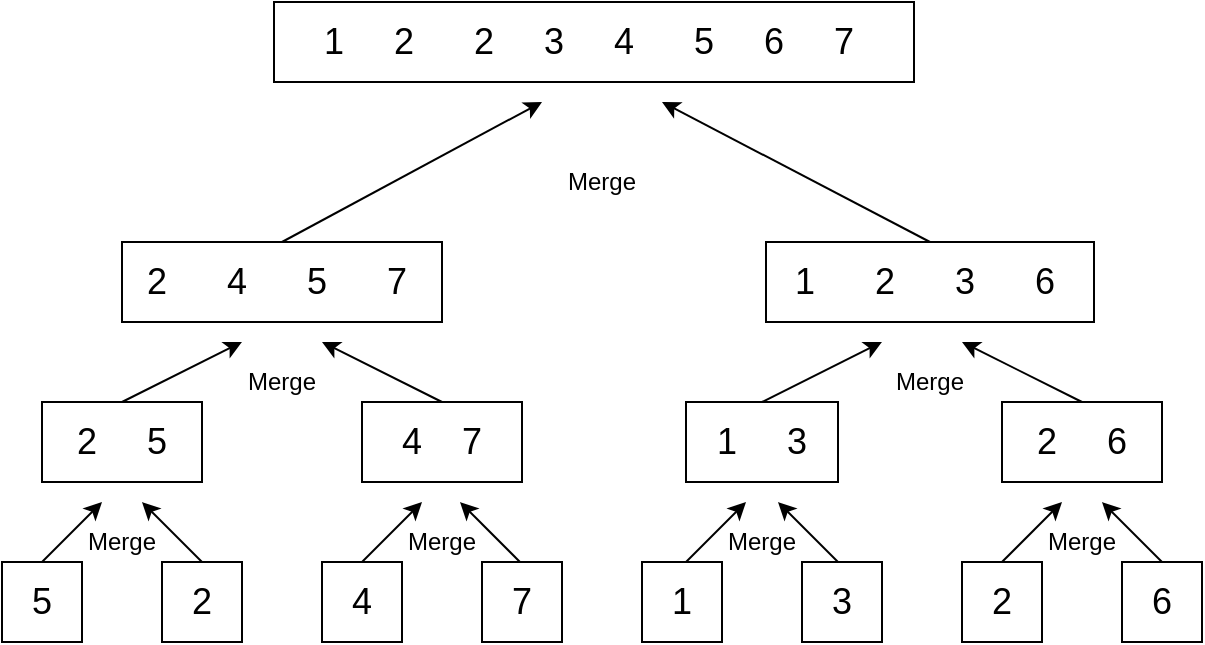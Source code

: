 <mxfile version="13.1.12" type="device"><diagram id="cfe-QuNKPX3OVwmjWtHF" name="Page-1"><mxGraphModel dx="1113" dy="722" grid="1" gridSize="10" guides="1" tooltips="1" connect="1" arrows="1" fold="1" page="1" pageScale="1" pageWidth="850" pageHeight="1100" math="0" shadow="0"><root><mxCell id="0"/><mxCell id="1" parent="0"/><mxCell id="rIYsTijsbLCuF6B1neJt-1" value="&lt;span style=&quot;font-size: 18px&quot;&gt;1&amp;nbsp; &amp;nbsp; &amp;nbsp;2&amp;nbsp; &amp;nbsp; &amp;nbsp; 2&amp;nbsp; &amp;nbsp; &amp;nbsp;3&amp;nbsp; &amp;nbsp; &amp;nbsp;4&amp;nbsp; &amp;nbsp; &amp;nbsp; 5&amp;nbsp; &amp;nbsp; &amp;nbsp;6&amp;nbsp; &amp;nbsp; &amp;nbsp;7&amp;nbsp;&lt;/span&gt;" style="rounded=0;whiteSpace=wrap;html=1;" vertex="1" parent="1"><mxGeometry x="246" y="80" width="320" height="40" as="geometry"/></mxCell><mxCell id="rIYsTijsbLCuF6B1neJt-2" value="&lt;font style=&quot;font-size: 18px&quot;&gt;2&amp;nbsp; &amp;nbsp; &amp;nbsp; 4&amp;nbsp; &amp;nbsp; &amp;nbsp; 5&amp;nbsp; &amp;nbsp; &amp;nbsp; 7&amp;nbsp;&lt;/font&gt;" style="rounded=0;whiteSpace=wrap;html=1;" vertex="1" parent="1"><mxGeometry x="170" y="200" width="160" height="40" as="geometry"/></mxCell><mxCell id="rIYsTijsbLCuF6B1neJt-3" value="&lt;span style=&quot;font-size: 18px&quot;&gt;1&amp;nbsp; &amp;nbsp; &amp;nbsp; 2&amp;nbsp; &amp;nbsp; &amp;nbsp; 3&amp;nbsp; &amp;nbsp; &amp;nbsp; 6&amp;nbsp;&lt;/span&gt;" style="rounded=0;whiteSpace=wrap;html=1;" vertex="1" parent="1"><mxGeometry x="492" y="200" width="164" height="40" as="geometry"/></mxCell><mxCell id="rIYsTijsbLCuF6B1neJt-4" value="&lt;span style=&quot;font-size: 18px&quot;&gt;1&amp;nbsp; &amp;nbsp; &amp;nbsp;3&lt;/span&gt;" style="rounded=0;whiteSpace=wrap;html=1;" vertex="1" parent="1"><mxGeometry x="452" y="280" width="76" height="40" as="geometry"/></mxCell><mxCell id="rIYsTijsbLCuF6B1neJt-5" value="&lt;span style=&quot;font-size: 18px&quot;&gt;2&amp;nbsp; &amp;nbsp; &amp;nbsp;6&lt;/span&gt;" style="rounded=0;whiteSpace=wrap;html=1;" vertex="1" parent="1"><mxGeometry x="610" y="280" width="80" height="40" as="geometry"/></mxCell><mxCell id="rIYsTijsbLCuF6B1neJt-6" value="&lt;span style=&quot;font-size: 18px&quot;&gt;4&amp;nbsp; &amp;nbsp; 7&lt;/span&gt;" style="rounded=0;whiteSpace=wrap;html=1;" vertex="1" parent="1"><mxGeometry x="290" y="280" width="80" height="40" as="geometry"/></mxCell><mxCell id="rIYsTijsbLCuF6B1neJt-7" value="&lt;font style=&quot;font-size: 18px&quot;&gt;2&amp;nbsp; &amp;nbsp; &amp;nbsp;5&lt;/font&gt;" style="rounded=0;whiteSpace=wrap;html=1;" vertex="1" parent="1"><mxGeometry x="130" y="280" width="80" height="40" as="geometry"/></mxCell><mxCell id="rIYsTijsbLCuF6B1neJt-8" value="&lt;font style=&quot;font-size: 18px&quot;&gt;5&lt;/font&gt;" style="rounded=0;whiteSpace=wrap;html=1;" vertex="1" parent="1"><mxGeometry x="110" y="360" width="40" height="40" as="geometry"/></mxCell><mxCell id="rIYsTijsbLCuF6B1neJt-9" value="&lt;span style=&quot;font-size: 18px&quot;&gt;2&lt;/span&gt;" style="rounded=0;whiteSpace=wrap;html=1;" vertex="1" parent="1"><mxGeometry x="190" y="360" width="40" height="40" as="geometry"/></mxCell><mxCell id="rIYsTijsbLCuF6B1neJt-10" value="&lt;span style=&quot;font-size: 18px&quot;&gt;3&lt;/span&gt;" style="rounded=0;whiteSpace=wrap;html=1;" vertex="1" parent="1"><mxGeometry x="510" y="360" width="40" height="40" as="geometry"/></mxCell><mxCell id="rIYsTijsbLCuF6B1neJt-11" value="&lt;span style=&quot;font-size: 18px&quot;&gt;1&lt;/span&gt;" style="rounded=0;whiteSpace=wrap;html=1;" vertex="1" parent="1"><mxGeometry x="430" y="360" width="40" height="40" as="geometry"/></mxCell><mxCell id="rIYsTijsbLCuF6B1neJt-12" value="&lt;span style=&quot;font-size: 18px&quot;&gt;7&lt;/span&gt;" style="rounded=0;whiteSpace=wrap;html=1;" vertex="1" parent="1"><mxGeometry x="350" y="360" width="40" height="40" as="geometry"/></mxCell><mxCell id="rIYsTijsbLCuF6B1neJt-13" value="&lt;span style=&quot;font-size: 18px&quot;&gt;4&lt;/span&gt;" style="rounded=0;whiteSpace=wrap;html=1;" vertex="1" parent="1"><mxGeometry x="270" y="360" width="40" height="40" as="geometry"/></mxCell><mxCell id="rIYsTijsbLCuF6B1neJt-14" value="&lt;span style=&quot;font-size: 18px&quot;&gt;6&lt;/span&gt;" style="rounded=0;whiteSpace=wrap;html=1;" vertex="1" parent="1"><mxGeometry x="670" y="360" width="40" height="40" as="geometry"/></mxCell><mxCell id="rIYsTijsbLCuF6B1neJt-15" value="&lt;span style=&quot;font-size: 18px&quot;&gt;2&lt;/span&gt;" style="rounded=0;whiteSpace=wrap;html=1;" vertex="1" parent="1"><mxGeometry x="590" y="360" width="40" height="40" as="geometry"/></mxCell><mxCell id="rIYsTijsbLCuF6B1neJt-16" value="" style="endArrow=classic;html=1;exitX=0.5;exitY=0;exitDx=0;exitDy=0;" edge="1" parent="1" source="rIYsTijsbLCuF6B1neJt-3"><mxGeometry width="50" height="50" relative="1" as="geometry"><mxPoint x="450" y="120" as="sourcePoint"/><mxPoint x="440.0" y="130" as="targetPoint"/></mxGeometry></mxCell><mxCell id="rIYsTijsbLCuF6B1neJt-17" value="" style="endArrow=classic;html=1;exitX=0.5;exitY=0;exitDx=0;exitDy=0;" edge="1" parent="1" source="rIYsTijsbLCuF6B1neJt-2"><mxGeometry width="50" height="50" relative="1" as="geometry"><mxPoint x="370" y="120" as="sourcePoint"/><mxPoint x="380.0" y="130" as="targetPoint"/></mxGeometry></mxCell><mxCell id="rIYsTijsbLCuF6B1neJt-18" value="" style="endArrow=classic;html=1;exitX=0.5;exitY=0;exitDx=0;exitDy=0;" edge="1" parent="1" source="rIYsTijsbLCuF6B1neJt-4"><mxGeometry width="50" height="50" relative="1" as="geometry"><mxPoint x="550" y="240" as="sourcePoint"/><mxPoint x="550.0" y="250" as="targetPoint"/></mxGeometry></mxCell><mxCell id="rIYsTijsbLCuF6B1neJt-19" value="" style="endArrow=classic;html=1;exitX=0.5;exitY=0;exitDx=0;exitDy=0;" edge="1" parent="1" source="rIYsTijsbLCuF6B1neJt-7"><mxGeometry width="50" height="50" relative="1" as="geometry"><mxPoint x="220" y="250" as="sourcePoint"/><mxPoint x="230.0" y="250" as="targetPoint"/></mxGeometry></mxCell><mxCell id="rIYsTijsbLCuF6B1neJt-20" value="" style="endArrow=classic;html=1;exitX=0.5;exitY=0;exitDx=0;exitDy=0;" edge="1" parent="1" source="rIYsTijsbLCuF6B1neJt-8"><mxGeometry width="50" height="50" relative="1" as="geometry"><mxPoint x="160" y="320" as="sourcePoint"/><mxPoint x="160.0" y="330" as="targetPoint"/></mxGeometry></mxCell><mxCell id="rIYsTijsbLCuF6B1neJt-21" value="" style="endArrow=classic;html=1;exitX=0.5;exitY=0;exitDx=0;exitDy=0;" edge="1" parent="1" source="rIYsTijsbLCuF6B1neJt-9"><mxGeometry width="50" height="50" relative="1" as="geometry"><mxPoint x="230" y="350" as="sourcePoint"/><mxPoint x="180.0" y="330" as="targetPoint"/></mxGeometry></mxCell><mxCell id="rIYsTijsbLCuF6B1neJt-22" value="" style="endArrow=classic;html=1;exitX=0.5;exitY=0;exitDx=0;exitDy=0;" edge="1" parent="1" source="rIYsTijsbLCuF6B1neJt-6"><mxGeometry width="50" height="50" relative="1" as="geometry"><mxPoint x="370" y="230" as="sourcePoint"/><mxPoint x="270.0" y="250" as="targetPoint"/></mxGeometry></mxCell><mxCell id="rIYsTijsbLCuF6B1neJt-23" value="" style="endArrow=classic;html=1;exitX=0.5;exitY=0;exitDx=0;exitDy=0;" edge="1" parent="1" source="rIYsTijsbLCuF6B1neJt-5"><mxGeometry width="50" height="50" relative="1" as="geometry"><mxPoint x="490" y="310" as="sourcePoint"/><mxPoint x="590.0" y="250" as="targetPoint"/></mxGeometry></mxCell><mxCell id="rIYsTijsbLCuF6B1neJt-24" value="" style="endArrow=classic;html=1;exitX=0.5;exitY=0;exitDx=0;exitDy=0;" edge="1" parent="1"><mxGeometry width="50" height="50" relative="1" as="geometry"><mxPoint x="290.0" y="360" as="sourcePoint"/><mxPoint x="320.0" y="330" as="targetPoint"/></mxGeometry></mxCell><mxCell id="rIYsTijsbLCuF6B1neJt-25" value="" style="endArrow=classic;html=1;exitX=0.5;exitY=0;exitDx=0;exitDy=0;" edge="1" parent="1"><mxGeometry width="50" height="50" relative="1" as="geometry"><mxPoint x="452" y="360" as="sourcePoint"/><mxPoint x="482" y="330" as="targetPoint"/></mxGeometry></mxCell><mxCell id="rIYsTijsbLCuF6B1neJt-26" value="" style="endArrow=classic;html=1;exitX=0.5;exitY=0;exitDx=0;exitDy=0;" edge="1" parent="1"><mxGeometry width="50" height="50" relative="1" as="geometry"><mxPoint x="610.0" y="360" as="sourcePoint"/><mxPoint x="640.0" y="330" as="targetPoint"/></mxGeometry></mxCell><mxCell id="rIYsTijsbLCuF6B1neJt-27" value="" style="endArrow=classic;html=1;exitX=0.5;exitY=0;exitDx=0;exitDy=0;" edge="1" parent="1"><mxGeometry width="50" height="50" relative="1" as="geometry"><mxPoint x="369" y="360" as="sourcePoint"/><mxPoint x="339" y="330" as="targetPoint"/></mxGeometry></mxCell><mxCell id="rIYsTijsbLCuF6B1neJt-28" value="" style="endArrow=classic;html=1;exitX=0.5;exitY=0;exitDx=0;exitDy=0;" edge="1" parent="1"><mxGeometry width="50" height="50" relative="1" as="geometry"><mxPoint x="528" y="360" as="sourcePoint"/><mxPoint x="498" y="330" as="targetPoint"/></mxGeometry></mxCell><mxCell id="rIYsTijsbLCuF6B1neJt-29" value="" style="endArrow=classic;html=1;exitX=0.5;exitY=0;exitDx=0;exitDy=0;" edge="1" parent="1"><mxGeometry width="50" height="50" relative="1" as="geometry"><mxPoint x="690" y="360" as="sourcePoint"/><mxPoint x="660.0" y="330" as="targetPoint"/></mxGeometry></mxCell><mxCell id="rIYsTijsbLCuF6B1neJt-30" value="Merge" style="text;html=1;strokeColor=none;fillColor=none;align=center;verticalAlign=middle;whiteSpace=wrap;rounded=0;" vertex="1" parent="1"><mxGeometry x="310" y="340" width="40" height="20" as="geometry"/></mxCell><mxCell id="rIYsTijsbLCuF6B1neJt-31" value="Merge" style="text;html=1;strokeColor=none;fillColor=none;align=center;verticalAlign=middle;whiteSpace=wrap;rounded=0;" vertex="1" parent="1"><mxGeometry x="150" y="340" width="40" height="20" as="geometry"/></mxCell><mxCell id="rIYsTijsbLCuF6B1neJt-32" value="Merge" style="text;html=1;strokeColor=none;fillColor=none;align=center;verticalAlign=middle;whiteSpace=wrap;rounded=0;" vertex="1" parent="1"><mxGeometry x="470" y="340" width="40" height="20" as="geometry"/></mxCell><mxCell id="rIYsTijsbLCuF6B1neJt-33" value="Merge" style="text;html=1;strokeColor=none;fillColor=none;align=center;verticalAlign=middle;whiteSpace=wrap;rounded=0;" vertex="1" parent="1"><mxGeometry x="630" y="340" width="40" height="20" as="geometry"/></mxCell><mxCell id="rIYsTijsbLCuF6B1neJt-34" value="Merge" style="text;html=1;strokeColor=none;fillColor=none;align=center;verticalAlign=middle;whiteSpace=wrap;rounded=0;" vertex="1" parent="1"><mxGeometry x="230" y="260" width="40" height="20" as="geometry"/></mxCell><mxCell id="rIYsTijsbLCuF6B1neJt-35" value="Merge" style="text;html=1;strokeColor=none;fillColor=none;align=center;verticalAlign=middle;whiteSpace=wrap;rounded=0;" vertex="1" parent="1"><mxGeometry x="554" y="260" width="40" height="20" as="geometry"/></mxCell><mxCell id="rIYsTijsbLCuF6B1neJt-36" value="Merge" style="text;html=1;strokeColor=none;fillColor=none;align=center;verticalAlign=middle;whiteSpace=wrap;rounded=0;" vertex="1" parent="1"><mxGeometry x="390" y="160" width="40" height="20" as="geometry"/></mxCell></root></mxGraphModel></diagram></mxfile>